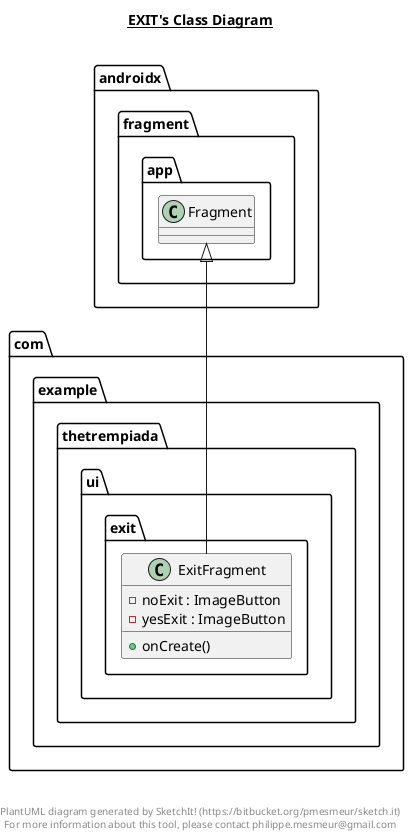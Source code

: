 @startuml

title __EXIT's Class Diagram__\n

  namespace com.example.thetrempiada {
    namespace ui.exit {
      class com.example.thetrempiada.ui.exit.ExitFragment {
          - noExit : ImageButton
          - yesExit : ImageButton
          + onCreate()
      }
    }
  }
  

  com.example.thetrempiada.ui.exit.ExitFragment -up-|> androidx.fragment.app.Fragment


right footer


PlantUML diagram generated by SketchIt! (https://bitbucket.org/pmesmeur/sketch.it)
For more information about this tool, please contact philippe.mesmeur@gmail.com
endfooter

@enduml

